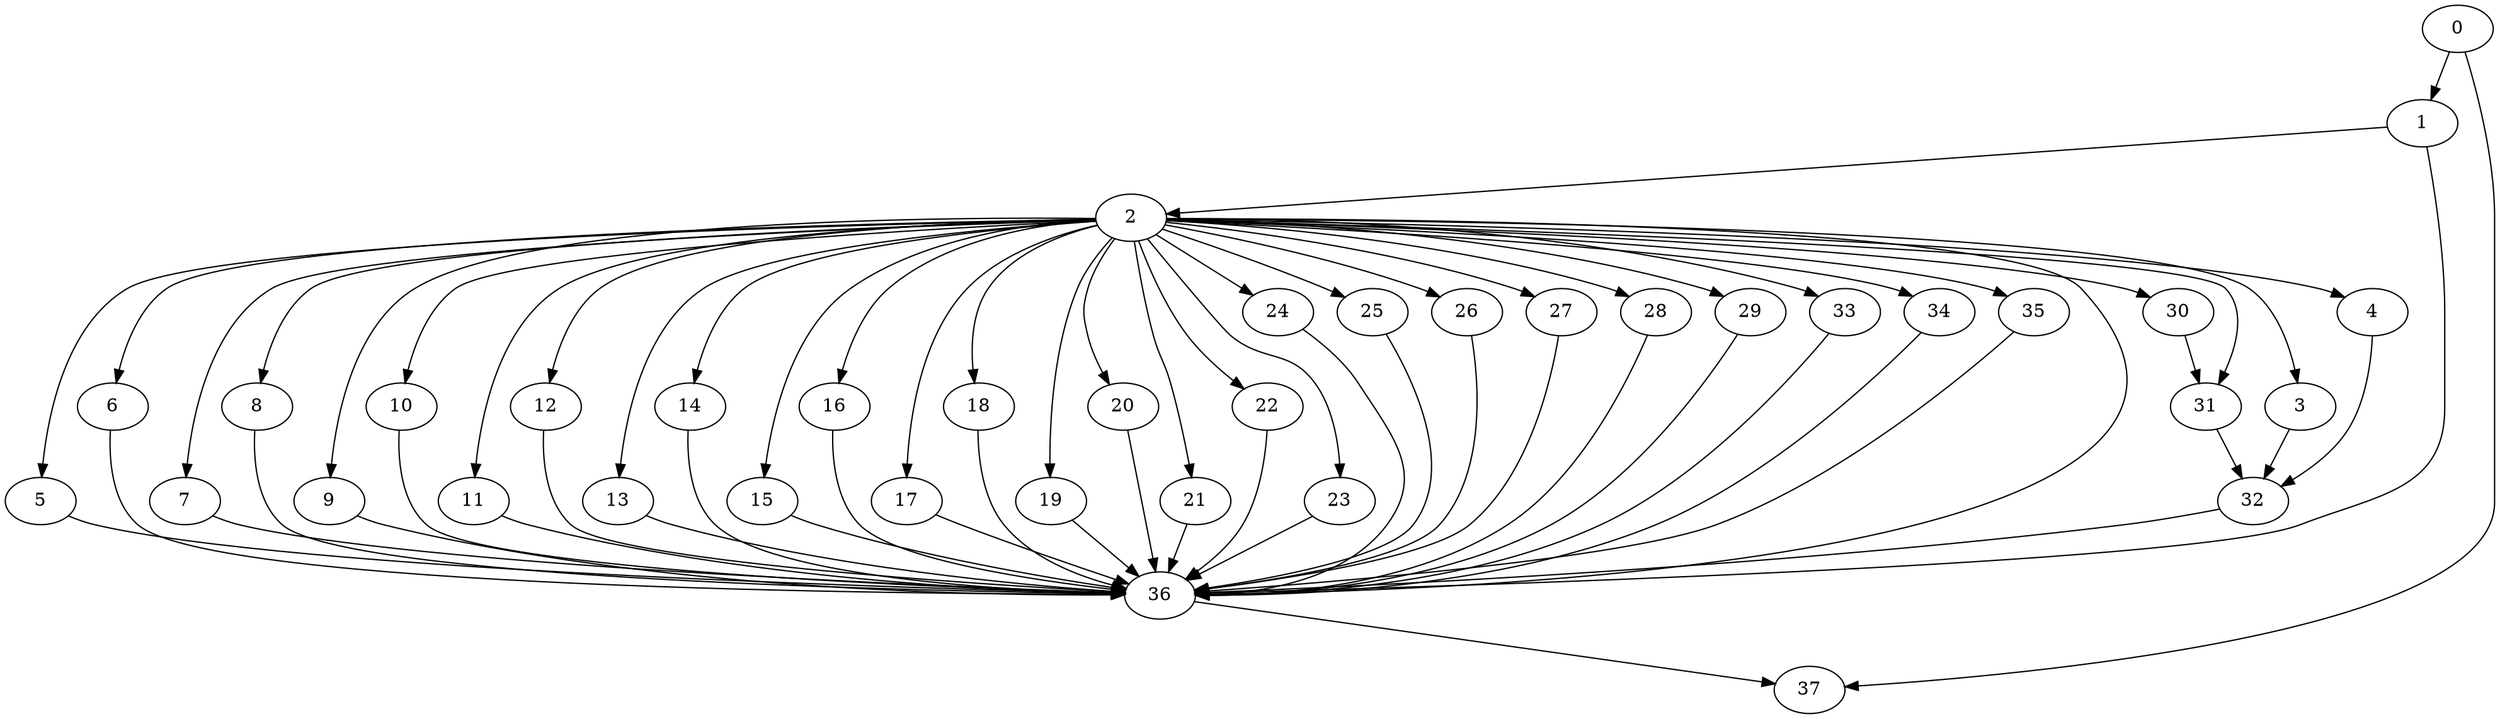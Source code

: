 digraph {
	0
	1
	2
	3
	4
	5
	6
	7
	8
	9
	10
	11
	12
	13
	14
	15
	16
	17
	18
	19
	20
	21
	22
	23
	24
	25
	26
	27
	28
	29
	30
	31
	32
	33
	34
	35
	36
	37
	2 -> 12
	21 -> 36
	24 -> 36
	6 -> 36
	15 -> 36
	18 -> 36
	29 -> 36
	10 -> 36
	27 -> 36
	33 -> 36
	5 -> 36
	7 -> 36
	9 -> 36
	14 -> 36
	25 -> 36
	32 -> 36
	2 -> 36
	11 -> 36
	28 -> 36
	13 -> 36
	22 -> 36
	26 -> 36
	19 -> 36
	20 -> 36
	8 -> 36
	12 -> 36
	17 -> 36
	34 -> 36
	35 -> 36
	1 -> 36
	16 -> 36
	23 -> 36
	2 -> 9
	2 -> 10
	2 -> 5
	2 -> 8
	2 -> 14
	2 -> 20
	2 -> 24
	2 -> 33
	2 -> 4
	2 -> 30
	2 -> 35
	0 -> 37
	36 -> 37
	2 -> 11
	2 -> 25
	2 -> 34
	2 -> 13
	2 -> 21
	2 -> 26
	2 -> 17
	2 -> 18
	2 -> 16
	2 -> 19
	2 -> 22
	2 -> 3
	2 -> 6
	2 -> 31
	30 -> 31
	0 -> 1
	2 -> 15
	2 -> 23
	2 -> 27
	2 -> 28
	2 -> 29
	3 -> 32
	4 -> 32
	31 -> 32
	1 -> 2
	2 -> 7
}
